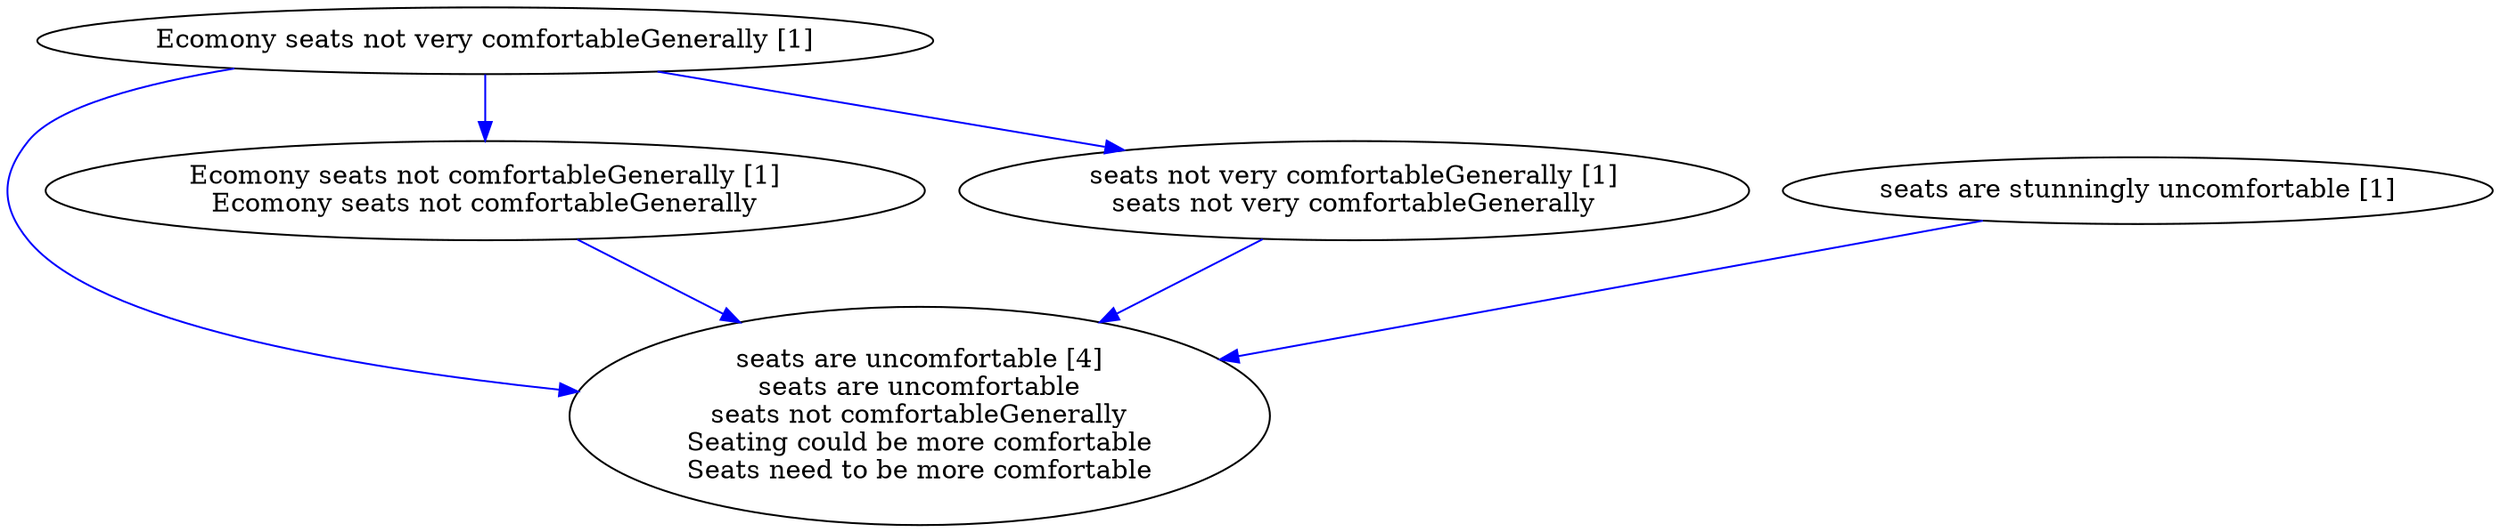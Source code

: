 digraph collapsedGraph {
"seats are uncomfortable [4]\nseats are uncomfortable\nseats not comfortableGenerally\nSeating could be more comfortable\nSeats need to be more comfortable""Ecomony seats not very comfortableGenerally [1]""Ecomony seats not comfortableGenerally [1]\nEcomony seats not comfortableGenerally""seats not very comfortableGenerally [1]\nseats not very comfortableGenerally""seats are stunningly uncomfortable [1]""Ecomony seats not very comfortableGenerally [1]" -> "Ecomony seats not comfortableGenerally [1]\nEcomony seats not comfortableGenerally" [color=blue]
"Ecomony seats not very comfortableGenerally [1]" -> "seats not very comfortableGenerally [1]\nseats not very comfortableGenerally" [color=blue]
"Ecomony seats not very comfortableGenerally [1]" -> "seats are uncomfortable [4]\nseats are uncomfortable\nseats not comfortableGenerally\nSeating could be more comfortable\nSeats need to be more comfortable" [color=blue]
"Ecomony seats not comfortableGenerally [1]\nEcomony seats not comfortableGenerally" -> "seats are uncomfortable [4]\nseats are uncomfortable\nseats not comfortableGenerally\nSeating could be more comfortable\nSeats need to be more comfortable" [color=blue]
"seats not very comfortableGenerally [1]\nseats not very comfortableGenerally" -> "seats are uncomfortable [4]\nseats are uncomfortable\nseats not comfortableGenerally\nSeating could be more comfortable\nSeats need to be more comfortable" [color=blue]
"seats are stunningly uncomfortable [1]" -> "seats are uncomfortable [4]\nseats are uncomfortable\nseats not comfortableGenerally\nSeating could be more comfortable\nSeats need to be more comfortable" [color=blue]
}